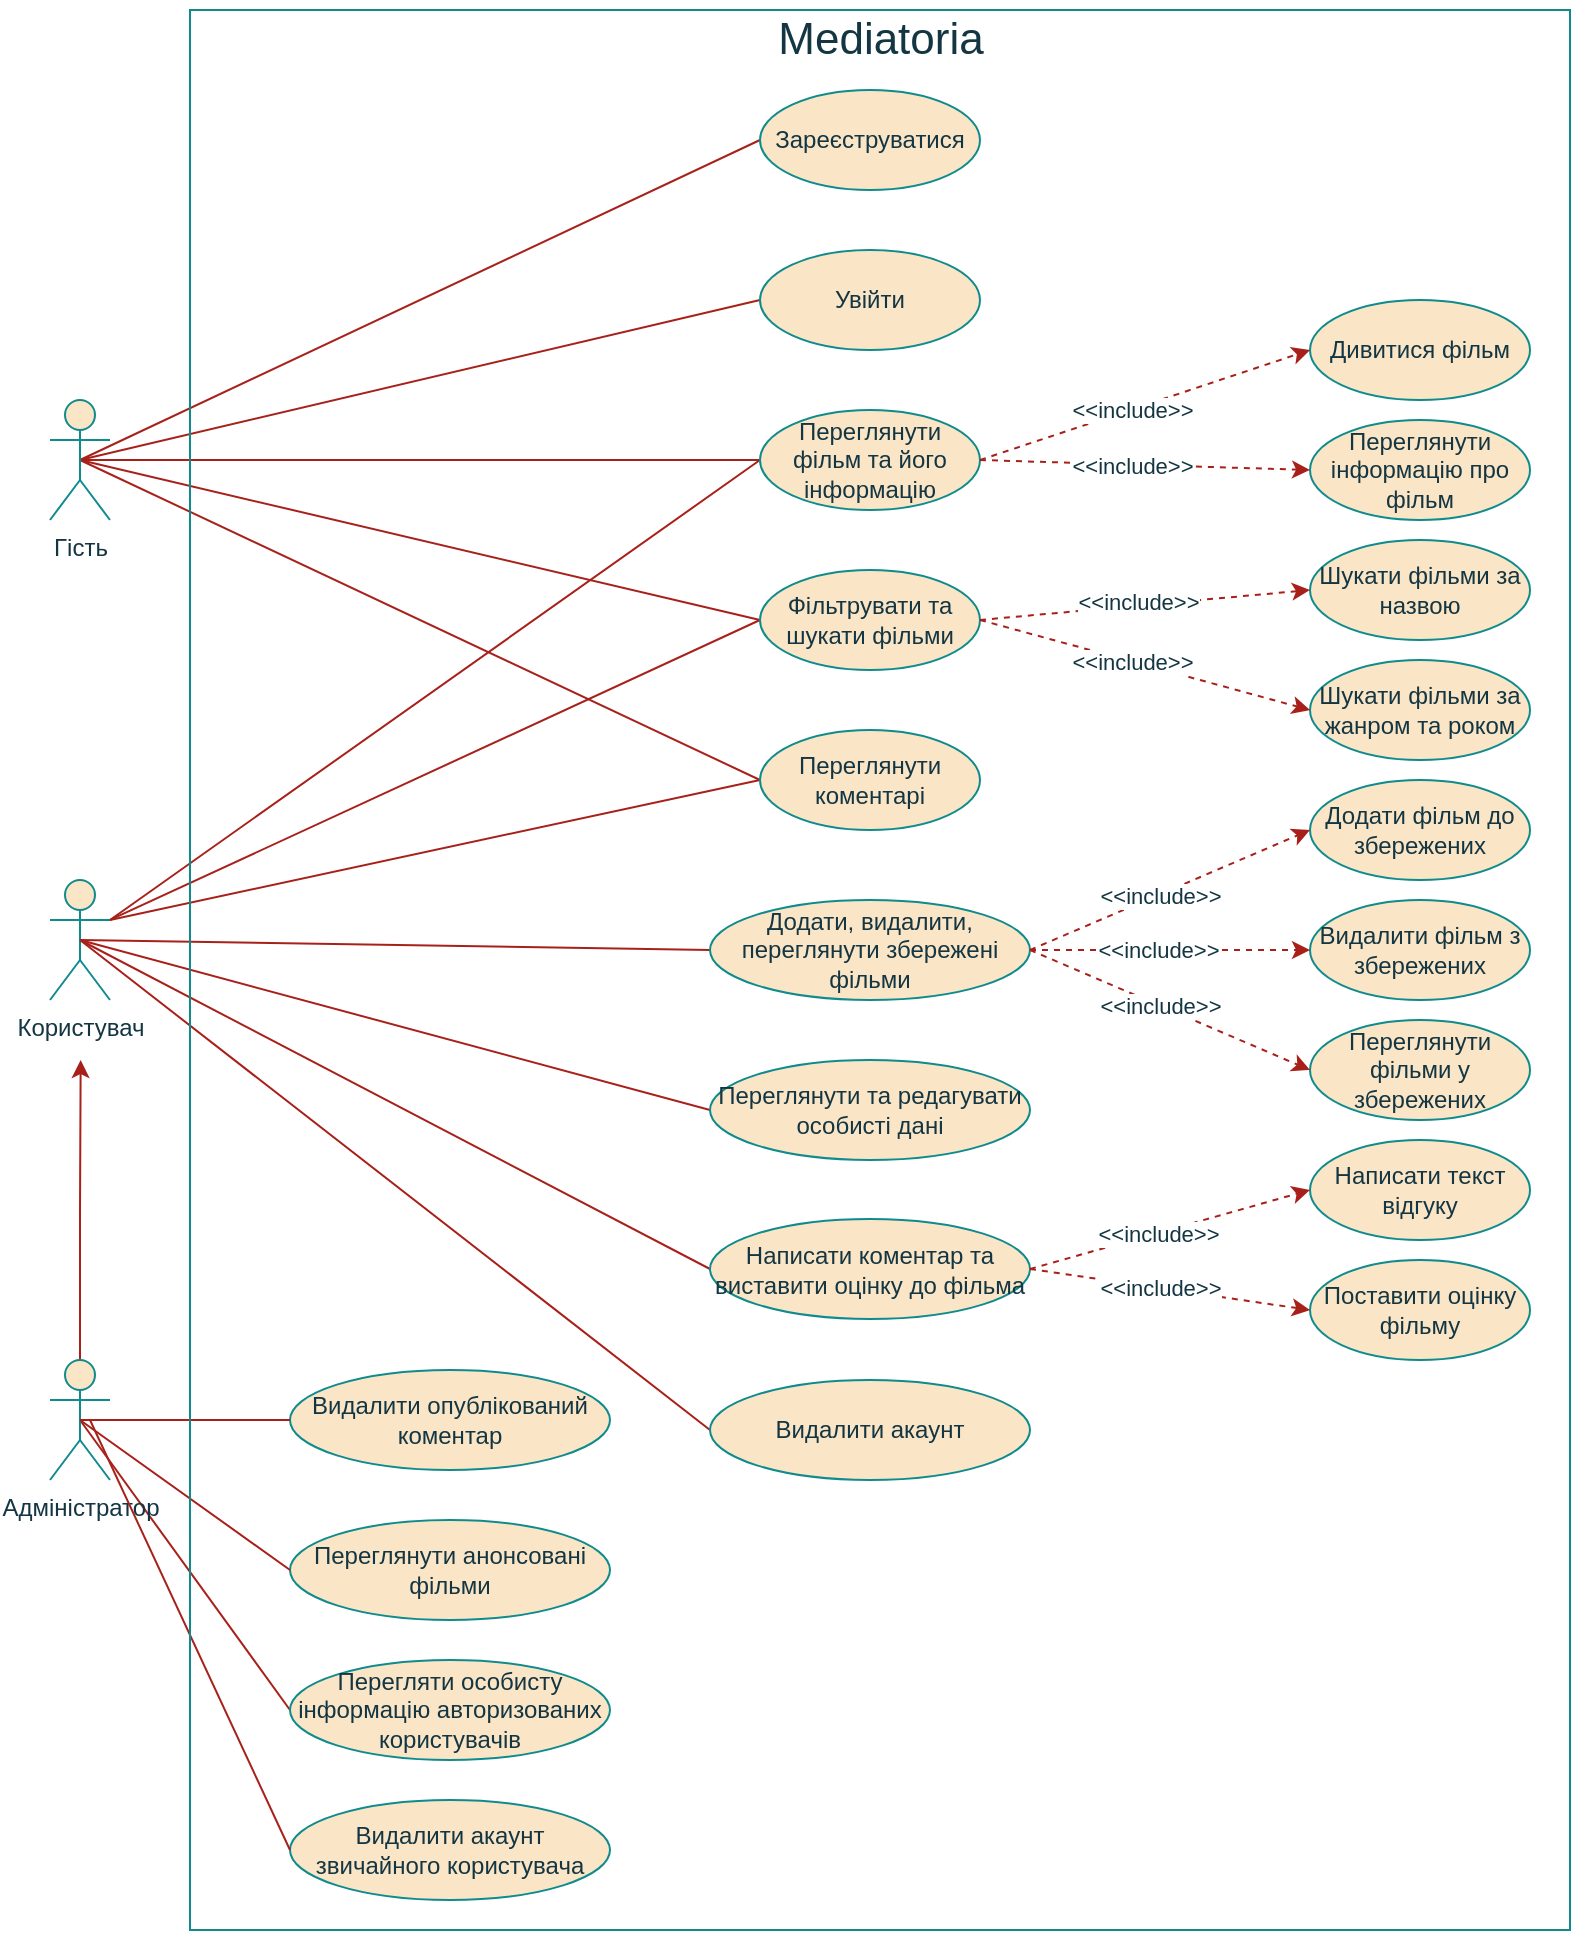 <mxfile version="22.1.16" type="device">
  <diagram name="Страница — 1" id="-1iA6cYRSh7emuAoimqA">
    <mxGraphModel dx="1588" dy="1094" grid="1" gridSize="10" guides="1" tooltips="1" connect="1" arrows="1" fold="1" page="1" pageScale="1" pageWidth="827" pageHeight="1169" math="0" shadow="0">
      <root>
        <mxCell id="0" />
        <mxCell id="1" parent="0" />
        <mxCell id="Dm8e_R-dV30CJtn95JaC-8" style="rounded=0;orthogonalLoop=1;jettySize=auto;html=1;exitX=0.5;exitY=0.5;exitDx=0;exitDy=0;exitPerimeter=0;entryX=0;entryY=0.5;entryDx=0;entryDy=0;endArrow=none;endFill=0;labelBackgroundColor=none;strokeColor=#A8201A;fontColor=default;" edge="1" parent="1" source="Dm8e_R-dV30CJtn95JaC-1" target="Dm8e_R-dV30CJtn95JaC-4">
          <mxGeometry relative="1" as="geometry" />
        </mxCell>
        <mxCell id="Dm8e_R-dV30CJtn95JaC-9" style="rounded=0;orthogonalLoop=1;jettySize=auto;html=1;exitX=0.5;exitY=0.5;exitDx=0;exitDy=0;exitPerimeter=0;entryX=0;entryY=0.5;entryDx=0;entryDy=0;endArrow=none;endFill=0;labelBackgroundColor=none;strokeColor=#A8201A;fontColor=default;" edge="1" parent="1" source="Dm8e_R-dV30CJtn95JaC-1" target="Dm8e_R-dV30CJtn95JaC-6">
          <mxGeometry relative="1" as="geometry" />
        </mxCell>
        <mxCell id="Dm8e_R-dV30CJtn95JaC-11" style="rounded=0;orthogonalLoop=1;jettySize=auto;html=1;exitX=0.5;exitY=0.5;exitDx=0;exitDy=0;exitPerimeter=0;entryX=0;entryY=0.5;entryDx=0;entryDy=0;endArrow=none;endFill=0;labelBackgroundColor=none;strokeColor=#A8201A;fontColor=default;" edge="1" parent="1" source="Dm8e_R-dV30CJtn95JaC-1" target="Dm8e_R-dV30CJtn95JaC-10">
          <mxGeometry relative="1" as="geometry" />
        </mxCell>
        <mxCell id="Dm8e_R-dV30CJtn95JaC-13" style="rounded=0;orthogonalLoop=1;jettySize=auto;html=1;exitX=0.5;exitY=0.5;exitDx=0;exitDy=0;exitPerimeter=0;entryX=0;entryY=0.5;entryDx=0;entryDy=0;strokeColor=#A8201A;fontColor=#143642;fillColor=#FAE5C7;endArrow=none;endFill=0;" edge="1" parent="1" source="Dm8e_R-dV30CJtn95JaC-1" target="Dm8e_R-dV30CJtn95JaC-12">
          <mxGeometry relative="1" as="geometry" />
        </mxCell>
        <mxCell id="Dm8e_R-dV30CJtn95JaC-15" style="rounded=0;orthogonalLoop=1;jettySize=auto;html=1;exitX=0.5;exitY=0.5;exitDx=0;exitDy=0;exitPerimeter=0;entryX=0;entryY=0.5;entryDx=0;entryDy=0;strokeColor=#A8201A;fontColor=#143642;fillColor=#FAE5C7;endArrow=none;endFill=0;" edge="1" parent="1" source="Dm8e_R-dV30CJtn95JaC-1" target="Dm8e_R-dV30CJtn95JaC-14">
          <mxGeometry relative="1" as="geometry" />
        </mxCell>
        <mxCell id="Dm8e_R-dV30CJtn95JaC-1" value="Гість" style="shape=umlActor;verticalLabelPosition=bottom;verticalAlign=top;html=1;outlineConnect=0;labelBackgroundColor=none;fillColor=#FAE5C7;strokeColor=#0F8B8D;fontColor=#143642;" vertex="1" parent="1">
          <mxGeometry x="30" y="235" width="30" height="60" as="geometry" />
        </mxCell>
        <mxCell id="Dm8e_R-dV30CJtn95JaC-18" style="rounded=0;orthogonalLoop=1;jettySize=auto;html=1;exitX=1;exitY=0.333;exitDx=0;exitDy=0;exitPerimeter=0;entryX=0;entryY=0.5;entryDx=0;entryDy=0;strokeColor=#A8201A;fontColor=#143642;fillColor=#FAE5C7;endArrow=none;endFill=0;" edge="1" parent="1" source="Dm8e_R-dV30CJtn95JaC-2" target="Dm8e_R-dV30CJtn95JaC-10">
          <mxGeometry relative="1" as="geometry" />
        </mxCell>
        <mxCell id="Dm8e_R-dV30CJtn95JaC-19" style="rounded=0;orthogonalLoop=1;jettySize=auto;html=1;exitX=1;exitY=0.333;exitDx=0;exitDy=0;exitPerimeter=0;entryX=0;entryY=0.5;entryDx=0;entryDy=0;strokeColor=#A8201A;fontColor=#143642;fillColor=#FAE5C7;endArrow=none;endFill=0;" edge="1" parent="1" source="Dm8e_R-dV30CJtn95JaC-2" target="Dm8e_R-dV30CJtn95JaC-12">
          <mxGeometry relative="1" as="geometry" />
        </mxCell>
        <mxCell id="Dm8e_R-dV30CJtn95JaC-20" style="rounded=0;orthogonalLoop=1;jettySize=auto;html=1;exitX=1;exitY=0.333;exitDx=0;exitDy=0;exitPerimeter=0;entryX=0;entryY=0.5;entryDx=0;entryDy=0;strokeColor=#A8201A;fontColor=#143642;fillColor=#FAE5C7;endArrow=none;endFill=0;" edge="1" parent="1" source="Dm8e_R-dV30CJtn95JaC-2" target="Dm8e_R-dV30CJtn95JaC-14">
          <mxGeometry relative="1" as="geometry" />
        </mxCell>
        <mxCell id="Dm8e_R-dV30CJtn95JaC-25" style="rounded=0;orthogonalLoop=1;jettySize=auto;html=1;exitX=0.5;exitY=0.5;exitDx=0;exitDy=0;exitPerimeter=0;entryX=0;entryY=0.5;entryDx=0;entryDy=0;strokeColor=#A8201A;fontColor=#143642;fillColor=#FAE5C7;endArrow=none;endFill=0;" edge="1" parent="1" source="Dm8e_R-dV30CJtn95JaC-2" target="Dm8e_R-dV30CJtn95JaC-21">
          <mxGeometry relative="1" as="geometry" />
        </mxCell>
        <mxCell id="Dm8e_R-dV30CJtn95JaC-26" style="rounded=0;orthogonalLoop=1;jettySize=auto;html=1;exitX=0.5;exitY=0.5;exitDx=0;exitDy=0;exitPerimeter=0;entryX=0;entryY=0.5;entryDx=0;entryDy=0;strokeColor=#A8201A;fontColor=#143642;fillColor=#FAE5C7;endArrow=none;endFill=0;" edge="1" parent="1" source="Dm8e_R-dV30CJtn95JaC-2" target="Dm8e_R-dV30CJtn95JaC-22">
          <mxGeometry relative="1" as="geometry" />
        </mxCell>
        <mxCell id="Dm8e_R-dV30CJtn95JaC-2" value="Користувач" style="shape=umlActor;verticalLabelPosition=bottom;verticalAlign=top;html=1;outlineConnect=0;labelBackgroundColor=none;fillColor=#FAE5C7;strokeColor=#0F8B8D;fontColor=#143642;" vertex="1" parent="1">
          <mxGeometry x="30" y="475" width="30" height="60" as="geometry" />
        </mxCell>
        <mxCell id="Dm8e_R-dV30CJtn95JaC-30" style="edgeStyle=orthogonalEdgeStyle;rounded=0;orthogonalLoop=1;jettySize=auto;html=1;exitX=0.5;exitY=0;exitDx=0;exitDy=0;exitPerimeter=0;strokeColor=#A8201A;fontColor=#143642;fillColor=#FAE5C7;" edge="1" parent="1" source="Dm8e_R-dV30CJtn95JaC-3">
          <mxGeometry relative="1" as="geometry">
            <mxPoint x="45.333" y="565" as="targetPoint" />
          </mxGeometry>
        </mxCell>
        <mxCell id="Dm8e_R-dV30CJtn95JaC-39" style="rounded=0;orthogonalLoop=1;jettySize=auto;html=1;exitX=0.5;exitY=0.5;exitDx=0;exitDy=0;exitPerimeter=0;entryX=0;entryY=0.5;entryDx=0;entryDy=0;strokeColor=#A8201A;fontColor=#143642;fillColor=#FAE5C7;endArrow=none;endFill=0;" edge="1" parent="1" source="Dm8e_R-dV30CJtn95JaC-3" target="Dm8e_R-dV30CJtn95JaC-37">
          <mxGeometry relative="1" as="geometry" />
        </mxCell>
        <mxCell id="Dm8e_R-dV30CJtn95JaC-3" value="Адміністратор" style="shape=umlActor;verticalLabelPosition=bottom;verticalAlign=top;html=1;outlineConnect=0;labelBackgroundColor=none;fillColor=#FAE5C7;strokeColor=#0F8B8D;fontColor=#143642;" vertex="1" parent="1">
          <mxGeometry x="30" y="715" width="30" height="60" as="geometry" />
        </mxCell>
        <mxCell id="Dm8e_R-dV30CJtn95JaC-17" value="" style="group" vertex="1" connectable="0" parent="1">
          <mxGeometry x="385" y="80" width="110" height="370" as="geometry" />
        </mxCell>
        <mxCell id="Dm8e_R-dV30CJtn95JaC-4" value="Зареєструватися" style="ellipse;whiteSpace=wrap;html=1;labelBackgroundColor=none;fillColor=#FAE5C7;strokeColor=#0F8B8D;fontColor=#143642;" vertex="1" parent="Dm8e_R-dV30CJtn95JaC-17">
          <mxGeometry width="110" height="50" as="geometry" />
        </mxCell>
        <mxCell id="Dm8e_R-dV30CJtn95JaC-6" value="Увійти" style="ellipse;whiteSpace=wrap;html=1;labelBackgroundColor=none;fillColor=#FAE5C7;strokeColor=#0F8B8D;fontColor=#143642;" vertex="1" parent="Dm8e_R-dV30CJtn95JaC-17">
          <mxGeometry y="80" width="110" height="50" as="geometry" />
        </mxCell>
        <mxCell id="Dm8e_R-dV30CJtn95JaC-10" value="Переглянути фільм та його інформацію" style="ellipse;whiteSpace=wrap;html=1;labelBackgroundColor=none;fillColor=#FAE5C7;strokeColor=#0F8B8D;fontColor=#143642;" vertex="1" parent="Dm8e_R-dV30CJtn95JaC-17">
          <mxGeometry y="160" width="110" height="50" as="geometry" />
        </mxCell>
        <mxCell id="Dm8e_R-dV30CJtn95JaC-12" value="Фільтрувати та шукати фільми" style="ellipse;whiteSpace=wrap;html=1;labelBackgroundColor=none;fillColor=#FAE5C7;strokeColor=#0F8B8D;fontColor=#143642;" vertex="1" parent="Dm8e_R-dV30CJtn95JaC-17">
          <mxGeometry y="240" width="110" height="50" as="geometry" />
        </mxCell>
        <mxCell id="Dm8e_R-dV30CJtn95JaC-14" value="Переглянути коментарі" style="ellipse;whiteSpace=wrap;html=1;labelBackgroundColor=none;fillColor=#FAE5C7;strokeColor=#0F8B8D;fontColor=#143642;" vertex="1" parent="Dm8e_R-dV30CJtn95JaC-17">
          <mxGeometry y="320" width="110" height="50" as="geometry" />
        </mxCell>
        <mxCell id="Dm8e_R-dV30CJtn95JaC-27" value="" style="endArrow=none;html=1;rounded=0;strokeColor=#A8201A;fontColor=#143642;fillColor=#FAE5C7;exitX=0.5;exitY=0.5;exitDx=0;exitDy=0;exitPerimeter=0;entryX=0;entryY=0.5;entryDx=0;entryDy=0;" edge="1" parent="1" source="Dm8e_R-dV30CJtn95JaC-2" target="Dm8e_R-dV30CJtn95JaC-23">
          <mxGeometry width="50" height="50" relative="1" as="geometry">
            <mxPoint x="100" y="725" as="sourcePoint" />
            <mxPoint x="150" y="675" as="targetPoint" />
          </mxGeometry>
        </mxCell>
        <mxCell id="Dm8e_R-dV30CJtn95JaC-28" value="" style="endArrow=none;html=1;rounded=0;strokeColor=#A8201A;fontColor=#143642;fillColor=#FAE5C7;exitX=0.5;exitY=0.5;exitDx=0;exitDy=0;exitPerimeter=0;entryX=0;entryY=0.5;entryDx=0;entryDy=0;" edge="1" parent="1" source="Dm8e_R-dV30CJtn95JaC-2" target="Dm8e_R-dV30CJtn95JaC-24">
          <mxGeometry width="50" height="50" relative="1" as="geometry">
            <mxPoint x="360" y="615" as="sourcePoint" />
            <mxPoint x="410" y="565" as="targetPoint" />
          </mxGeometry>
        </mxCell>
        <mxCell id="Dm8e_R-dV30CJtn95JaC-29" value="" style="group" vertex="1" connectable="0" parent="1">
          <mxGeometry x="360" y="485" width="160" height="290" as="geometry" />
        </mxCell>
        <mxCell id="Dm8e_R-dV30CJtn95JaC-21" value="Додати, видалити, переглянути збережені&lt;br&gt;фільми" style="ellipse;whiteSpace=wrap;html=1;labelBackgroundColor=none;fillColor=#FAE5C7;strokeColor=#0F8B8D;fontColor=#143642;" vertex="1" parent="Dm8e_R-dV30CJtn95JaC-29">
          <mxGeometry width="160" height="50" as="geometry" />
        </mxCell>
        <mxCell id="Dm8e_R-dV30CJtn95JaC-22" value="Переглянути та редагувати особисті дані" style="ellipse;whiteSpace=wrap;html=1;labelBackgroundColor=none;fillColor=#FAE5C7;strokeColor=#0F8B8D;fontColor=#143642;" vertex="1" parent="Dm8e_R-dV30CJtn95JaC-29">
          <mxGeometry y="80" width="160" height="50" as="geometry" />
        </mxCell>
        <mxCell id="Dm8e_R-dV30CJtn95JaC-23" value="Написати коментар та виставити оцінку до фільма" style="ellipse;whiteSpace=wrap;html=1;labelBackgroundColor=none;fillColor=#FAE5C7;strokeColor=#0F8B8D;fontColor=#143642;" vertex="1" parent="Dm8e_R-dV30CJtn95JaC-29">
          <mxGeometry y="159.5" width="160" height="50" as="geometry" />
        </mxCell>
        <mxCell id="Dm8e_R-dV30CJtn95JaC-24" value="Видалити акаунт" style="ellipse;whiteSpace=wrap;html=1;labelBackgroundColor=none;fillColor=#FAE5C7;strokeColor=#0F8B8D;fontColor=#143642;" vertex="1" parent="Dm8e_R-dV30CJtn95JaC-29">
          <mxGeometry y="240" width="160" height="50" as="geometry" />
        </mxCell>
        <mxCell id="Dm8e_R-dV30CJtn95JaC-31" value="Видалити опублікований коментар" style="ellipse;whiteSpace=wrap;html=1;labelBackgroundColor=none;fillColor=#FAE5C7;strokeColor=#0F8B8D;fontColor=#143642;" vertex="1" parent="1">
          <mxGeometry x="150" y="720" width="160" height="50" as="geometry" />
        </mxCell>
        <mxCell id="Dm8e_R-dV30CJtn95JaC-33" value="" style="endArrow=none;html=1;rounded=0;strokeColor=#A8201A;fontColor=#143642;fillColor=#FAE5C7;exitX=0.5;exitY=0.5;exitDx=0;exitDy=0;exitPerimeter=0;entryX=0;entryY=0.5;entryDx=0;entryDy=0;" edge="1" parent="1" source="Dm8e_R-dV30CJtn95JaC-3" target="Dm8e_R-dV30CJtn95JaC-31">
          <mxGeometry width="50" height="50" relative="1" as="geometry">
            <mxPoint x="90" y="605" as="sourcePoint" />
            <mxPoint x="140" y="555" as="targetPoint" />
          </mxGeometry>
        </mxCell>
        <mxCell id="Dm8e_R-dV30CJtn95JaC-34" value="Переглянути анонсовані фільми" style="ellipse;whiteSpace=wrap;html=1;labelBackgroundColor=none;fillColor=#FAE5C7;strokeColor=#0F8B8D;fontColor=#143642;" vertex="1" parent="1">
          <mxGeometry x="150" y="795" width="160" height="50" as="geometry" />
        </mxCell>
        <mxCell id="Dm8e_R-dV30CJtn95JaC-36" value="" style="endArrow=none;html=1;rounded=0;strokeColor=#A8201A;fontColor=#143642;fillColor=#FAE5C7;entryX=0;entryY=0.5;entryDx=0;entryDy=0;exitX=0.5;exitY=0.5;exitDx=0;exitDy=0;exitPerimeter=0;" edge="1" parent="1" source="Dm8e_R-dV30CJtn95JaC-3" target="Dm8e_R-dV30CJtn95JaC-34">
          <mxGeometry width="50" height="50" relative="1" as="geometry">
            <mxPoint x="90" y="605" as="sourcePoint" />
            <mxPoint x="140" y="555" as="targetPoint" />
          </mxGeometry>
        </mxCell>
        <mxCell id="Dm8e_R-dV30CJtn95JaC-37" value="Перегляти особисту інформацію авторизованих користувачів" style="ellipse;whiteSpace=wrap;html=1;labelBackgroundColor=none;fillColor=#FAE5C7;strokeColor=#0F8B8D;fontColor=#143642;" vertex="1" parent="1">
          <mxGeometry x="150" y="865" width="160" height="50" as="geometry" />
        </mxCell>
        <mxCell id="Dm8e_R-dV30CJtn95JaC-38" value="Видалити акаунт звичайного користувача" style="ellipse;whiteSpace=wrap;html=1;labelBackgroundColor=none;fillColor=#FAE5C7;strokeColor=#0F8B8D;fontColor=#143642;" vertex="1" parent="1">
          <mxGeometry x="150" y="935" width="160" height="50" as="geometry" />
        </mxCell>
        <mxCell id="Dm8e_R-dV30CJtn95JaC-40" value="" style="endArrow=none;html=1;rounded=0;strokeColor=#A8201A;fontColor=#143642;fillColor=#FAE5C7;entryX=0;entryY=0.5;entryDx=0;entryDy=0;" edge="1" parent="1" target="Dm8e_R-dV30CJtn95JaC-38">
          <mxGeometry width="50" height="50" relative="1" as="geometry">
            <mxPoint x="50" y="745" as="sourcePoint" />
            <mxPoint x="140" y="615" as="targetPoint" />
          </mxGeometry>
        </mxCell>
        <mxCell id="Dm8e_R-dV30CJtn95JaC-42" value="Шукати фільми за назвою" style="ellipse;whiteSpace=wrap;html=1;labelBackgroundColor=none;fillColor=#FAE5C7;strokeColor=#0F8B8D;fontColor=#143642;" vertex="1" parent="1">
          <mxGeometry x="660" y="305" width="110" height="50" as="geometry" />
        </mxCell>
        <mxCell id="Dm8e_R-dV30CJtn95JaC-43" style="rounded=0;orthogonalLoop=1;jettySize=auto;html=1;exitX=1;exitY=0.5;exitDx=0;exitDy=0;entryX=0;entryY=0.5;entryDx=0;entryDy=0;strokeColor=#A8201A;fontColor=#143642;fillColor=#FAE5C7;dashed=1;" edge="1" parent="1" source="Dm8e_R-dV30CJtn95JaC-12" target="Dm8e_R-dV30CJtn95JaC-42">
          <mxGeometry relative="1" as="geometry" />
        </mxCell>
        <mxCell id="Dm8e_R-dV30CJtn95JaC-47" value="&amp;lt;&amp;lt;include&amp;gt;&amp;gt;" style="edgeLabel;html=1;align=center;verticalAlign=middle;resizable=0;points=[];fontColor=#143642;" vertex="1" connectable="0" parent="Dm8e_R-dV30CJtn95JaC-43">
          <mxGeometry x="-0.058" y="2" relative="1" as="geometry">
            <mxPoint x="1" as="offset" />
          </mxGeometry>
        </mxCell>
        <mxCell id="Dm8e_R-dV30CJtn95JaC-44" value="Шукати фільми&amp;nbsp;за жанром та роком" style="ellipse;whiteSpace=wrap;html=1;labelBackgroundColor=none;fillColor=#FAE5C7;strokeColor=#0F8B8D;fontColor=#143642;" vertex="1" parent="1">
          <mxGeometry x="660" y="365" width="110" height="50" as="geometry" />
        </mxCell>
        <mxCell id="Dm8e_R-dV30CJtn95JaC-46" style="rounded=0;orthogonalLoop=1;jettySize=auto;html=1;exitX=1;exitY=0.5;exitDx=0;exitDy=0;entryX=0;entryY=0.5;entryDx=0;entryDy=0;strokeColor=#A8201A;fontColor=#143642;fillColor=#FAE5C7;dashed=1;" edge="1" parent="1" source="Dm8e_R-dV30CJtn95JaC-12" target="Dm8e_R-dV30CJtn95JaC-44">
          <mxGeometry relative="1" as="geometry" />
        </mxCell>
        <mxCell id="Dm8e_R-dV30CJtn95JaC-48" value="&amp;lt;&amp;lt;include&amp;gt;&amp;gt;" style="edgeLabel;html=1;align=center;verticalAlign=middle;resizable=0;points=[];fontColor=#143642;" vertex="1" connectable="0" parent="Dm8e_R-dV30CJtn95JaC-46">
          <mxGeometry x="-0.084" relative="1" as="geometry">
            <mxPoint as="offset" />
          </mxGeometry>
        </mxCell>
        <mxCell id="Dm8e_R-dV30CJtn95JaC-49" value="Додати фільм до збережених" style="ellipse;whiteSpace=wrap;html=1;labelBackgroundColor=none;fillColor=#FAE5C7;strokeColor=#0F8B8D;fontColor=#143642;" vertex="1" parent="1">
          <mxGeometry x="660" y="425" width="110" height="50" as="geometry" />
        </mxCell>
        <mxCell id="Dm8e_R-dV30CJtn95JaC-50" value="Видалити фільм з збережених" style="ellipse;whiteSpace=wrap;html=1;labelBackgroundColor=none;fillColor=#FAE5C7;strokeColor=#0F8B8D;fontColor=#143642;" vertex="1" parent="1">
          <mxGeometry x="660" y="485" width="110" height="50" as="geometry" />
        </mxCell>
        <mxCell id="Dm8e_R-dV30CJtn95JaC-51" value="Переглянути фільми у збережених" style="ellipse;whiteSpace=wrap;html=1;labelBackgroundColor=none;fillColor=#FAE5C7;strokeColor=#0F8B8D;fontColor=#143642;" vertex="1" parent="1">
          <mxGeometry x="660" y="545" width="110" height="50" as="geometry" />
        </mxCell>
        <mxCell id="Dm8e_R-dV30CJtn95JaC-52" style="rounded=0;orthogonalLoop=1;jettySize=auto;html=1;exitX=1;exitY=0.5;exitDx=0;exitDy=0;entryX=0;entryY=0.5;entryDx=0;entryDy=0;strokeColor=#A8201A;fontColor=#143642;fillColor=#FAE5C7;dashed=1;" edge="1" parent="1" source="Dm8e_R-dV30CJtn95JaC-21" target="Dm8e_R-dV30CJtn95JaC-49">
          <mxGeometry relative="1" as="geometry">
            <mxPoint x="580" y="355" as="sourcePoint" />
            <mxPoint x="660" y="390" as="targetPoint" />
          </mxGeometry>
        </mxCell>
        <mxCell id="Dm8e_R-dV30CJtn95JaC-53" value="&amp;lt;&amp;lt;include&amp;gt;&amp;gt;" style="edgeLabel;html=1;align=center;verticalAlign=middle;resizable=0;points=[];fontColor=#143642;" vertex="1" connectable="0" parent="Dm8e_R-dV30CJtn95JaC-52">
          <mxGeometry x="-0.084" relative="1" as="geometry">
            <mxPoint as="offset" />
          </mxGeometry>
        </mxCell>
        <mxCell id="Dm8e_R-dV30CJtn95JaC-54" style="rounded=0;orthogonalLoop=1;jettySize=auto;html=1;exitX=1;exitY=0.5;exitDx=0;exitDy=0;entryX=0;entryY=0.5;entryDx=0;entryDy=0;strokeColor=#A8201A;fontColor=#143642;fillColor=#FAE5C7;dashed=1;" edge="1" parent="1" source="Dm8e_R-dV30CJtn95JaC-21" target="Dm8e_R-dV30CJtn95JaC-50">
          <mxGeometry relative="1" as="geometry">
            <mxPoint x="590" y="365" as="sourcePoint" />
            <mxPoint x="670" y="400" as="targetPoint" />
          </mxGeometry>
        </mxCell>
        <mxCell id="Dm8e_R-dV30CJtn95JaC-55" value="&amp;lt;&amp;lt;include&amp;gt;&amp;gt;" style="edgeLabel;html=1;align=center;verticalAlign=middle;resizable=0;points=[];fontColor=#143642;" vertex="1" connectable="0" parent="Dm8e_R-dV30CJtn95JaC-54">
          <mxGeometry x="-0.084" relative="1" as="geometry">
            <mxPoint as="offset" />
          </mxGeometry>
        </mxCell>
        <mxCell id="Dm8e_R-dV30CJtn95JaC-56" style="rounded=0;orthogonalLoop=1;jettySize=auto;html=1;exitX=1;exitY=0.5;exitDx=0;exitDy=0;entryX=0;entryY=0.5;entryDx=0;entryDy=0;strokeColor=#A8201A;fontColor=#143642;fillColor=#FAE5C7;dashed=1;" edge="1" parent="1" source="Dm8e_R-dV30CJtn95JaC-21" target="Dm8e_R-dV30CJtn95JaC-51">
          <mxGeometry relative="1" as="geometry">
            <mxPoint x="530" y="520" as="sourcePoint" />
            <mxPoint x="660" y="550" as="targetPoint" />
          </mxGeometry>
        </mxCell>
        <mxCell id="Dm8e_R-dV30CJtn95JaC-57" value="&amp;lt;&amp;lt;include&amp;gt;&amp;gt;" style="edgeLabel;html=1;align=center;verticalAlign=middle;resizable=0;points=[];fontColor=#143642;" vertex="1" connectable="0" parent="Dm8e_R-dV30CJtn95JaC-56">
          <mxGeometry x="-0.084" relative="1" as="geometry">
            <mxPoint as="offset" />
          </mxGeometry>
        </mxCell>
        <mxCell id="Dm8e_R-dV30CJtn95JaC-58" value="Дивитися фільм" style="ellipse;whiteSpace=wrap;html=1;labelBackgroundColor=none;fillColor=#FAE5C7;strokeColor=#0F8B8D;fontColor=#143642;" vertex="1" parent="1">
          <mxGeometry x="660" y="185" width="110" height="50" as="geometry" />
        </mxCell>
        <mxCell id="Dm8e_R-dV30CJtn95JaC-60" value="Переглянути інформацію про фільм" style="ellipse;whiteSpace=wrap;html=1;labelBackgroundColor=none;fillColor=#FAE5C7;strokeColor=#0F8B8D;fontColor=#143642;" vertex="1" parent="1">
          <mxGeometry x="660" y="245" width="110" height="50" as="geometry" />
        </mxCell>
        <mxCell id="Dm8e_R-dV30CJtn95JaC-61" style="rounded=0;orthogonalLoop=1;jettySize=auto;html=1;exitX=1;exitY=0.5;exitDx=0;exitDy=0;entryX=0;entryY=0.5;entryDx=0;entryDy=0;strokeColor=#A8201A;fontColor=#143642;fillColor=#FAE5C7;dashed=1;" edge="1" parent="1" source="Dm8e_R-dV30CJtn95JaC-10" target="Dm8e_R-dV30CJtn95JaC-60">
          <mxGeometry relative="1" as="geometry">
            <mxPoint x="580" y="355" as="sourcePoint" />
            <mxPoint x="670" y="380" as="targetPoint" />
          </mxGeometry>
        </mxCell>
        <mxCell id="Dm8e_R-dV30CJtn95JaC-62" value="&amp;lt;&amp;lt;include&amp;gt;&amp;gt;" style="edgeLabel;html=1;align=center;verticalAlign=middle;resizable=0;points=[];fontColor=#143642;" vertex="1" connectable="0" parent="Dm8e_R-dV30CJtn95JaC-61">
          <mxGeometry x="-0.084" relative="1" as="geometry">
            <mxPoint as="offset" />
          </mxGeometry>
        </mxCell>
        <mxCell id="Dm8e_R-dV30CJtn95JaC-63" style="rounded=0;orthogonalLoop=1;jettySize=auto;html=1;exitX=1;exitY=0.5;exitDx=0;exitDy=0;entryX=0;entryY=0.5;entryDx=0;entryDy=0;strokeColor=#A8201A;fontColor=#143642;fillColor=#FAE5C7;dashed=1;" edge="1" parent="1" source="Dm8e_R-dV30CJtn95JaC-10" target="Dm8e_R-dV30CJtn95JaC-58">
          <mxGeometry relative="1" as="geometry">
            <mxPoint x="580" y="275" as="sourcePoint" />
            <mxPoint x="670" y="250" as="targetPoint" />
          </mxGeometry>
        </mxCell>
        <mxCell id="Dm8e_R-dV30CJtn95JaC-64" value="&amp;lt;&amp;lt;include&amp;gt;&amp;gt;" style="edgeLabel;html=1;align=center;verticalAlign=middle;resizable=0;points=[];fontColor=#143642;" vertex="1" connectable="0" parent="Dm8e_R-dV30CJtn95JaC-63">
          <mxGeometry x="-0.084" relative="1" as="geometry">
            <mxPoint as="offset" />
          </mxGeometry>
        </mxCell>
        <mxCell id="Dm8e_R-dV30CJtn95JaC-65" value="Написати текст відгуку" style="ellipse;whiteSpace=wrap;html=1;labelBackgroundColor=none;fillColor=#FAE5C7;strokeColor=#0F8B8D;fontColor=#143642;" vertex="1" parent="1">
          <mxGeometry x="660" y="605" width="110" height="50" as="geometry" />
        </mxCell>
        <mxCell id="Dm8e_R-dV30CJtn95JaC-66" value="Поставити оцінку фільму" style="ellipse;whiteSpace=wrap;html=1;labelBackgroundColor=none;fillColor=#FAE5C7;strokeColor=#0F8B8D;fontColor=#143642;" vertex="1" parent="1">
          <mxGeometry x="660" y="665" width="110" height="50" as="geometry" />
        </mxCell>
        <mxCell id="Dm8e_R-dV30CJtn95JaC-67" style="rounded=0;orthogonalLoop=1;jettySize=auto;html=1;exitX=1;exitY=0.5;exitDx=0;exitDy=0;entryX=0;entryY=0.5;entryDx=0;entryDy=0;strokeColor=#A8201A;fontColor=#143642;fillColor=#FAE5C7;dashed=1;" edge="1" parent="1" source="Dm8e_R-dV30CJtn95JaC-23" target="Dm8e_R-dV30CJtn95JaC-65">
          <mxGeometry relative="1" as="geometry">
            <mxPoint x="530" y="520" as="sourcePoint" />
            <mxPoint x="670" y="580" as="targetPoint" />
          </mxGeometry>
        </mxCell>
        <mxCell id="Dm8e_R-dV30CJtn95JaC-68" value="&amp;lt;&amp;lt;include&amp;gt;&amp;gt;" style="edgeLabel;html=1;align=center;verticalAlign=middle;resizable=0;points=[];fontColor=#143642;" vertex="1" connectable="0" parent="Dm8e_R-dV30CJtn95JaC-67">
          <mxGeometry x="-0.084" relative="1" as="geometry">
            <mxPoint as="offset" />
          </mxGeometry>
        </mxCell>
        <mxCell id="Dm8e_R-dV30CJtn95JaC-69" style="rounded=0;orthogonalLoop=1;jettySize=auto;html=1;exitX=1;exitY=0.5;exitDx=0;exitDy=0;entryX=0;entryY=0.5;entryDx=0;entryDy=0;strokeColor=#A8201A;fontColor=#143642;fillColor=#FAE5C7;dashed=1;" edge="1" parent="1" source="Dm8e_R-dV30CJtn95JaC-23" target="Dm8e_R-dV30CJtn95JaC-66">
          <mxGeometry relative="1" as="geometry">
            <mxPoint x="530" y="680" as="sourcePoint" />
            <mxPoint x="670" y="640" as="targetPoint" />
          </mxGeometry>
        </mxCell>
        <mxCell id="Dm8e_R-dV30CJtn95JaC-70" value="&amp;lt;&amp;lt;include&amp;gt;&amp;gt;" style="edgeLabel;html=1;align=center;verticalAlign=middle;resizable=0;points=[];fontColor=#143642;" vertex="1" connectable="0" parent="Dm8e_R-dV30CJtn95JaC-69">
          <mxGeometry x="-0.084" relative="1" as="geometry">
            <mxPoint as="offset" />
          </mxGeometry>
        </mxCell>
        <mxCell id="Dm8e_R-dV30CJtn95JaC-71" value="" style="rounded=0;whiteSpace=wrap;html=1;strokeColor=#0F8B8D;fontColor=#143642;fillColor=none;" vertex="1" parent="1">
          <mxGeometry x="100" y="40" width="690" height="960" as="geometry" />
        </mxCell>
        <mxCell id="Dm8e_R-dV30CJtn95JaC-72" value="&lt;font style=&quot;font-size: 22px;&quot;&gt;Mediatoria&lt;/font&gt;" style="text;html=1;align=center;verticalAlign=middle;resizable=0;points=[];autosize=1;strokeColor=none;fillColor=none;fontColor=#143642;" vertex="1" parent="1">
          <mxGeometry x="380" y="35" width="130" height="40" as="geometry" />
        </mxCell>
      </root>
    </mxGraphModel>
  </diagram>
</mxfile>
